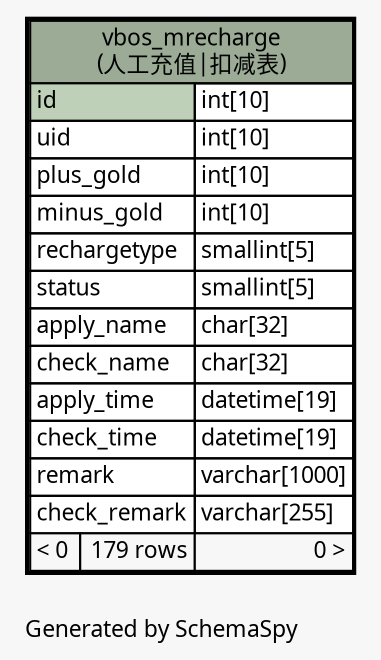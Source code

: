 // dot 2.26.0 on Linux 2.6.32-504.3.3.el6.x86_64
// SchemaSpy rev Unknown
digraph "oneDegreeRelationshipsDiagram" {
  graph [
    rankdir="RL"
    bgcolor="#f7f7f7"
    label="\nGenerated by SchemaSpy"
    labeljust="l"
    nodesep="0.18"
    ranksep="0.46"
    fontname="Microsoft YaHei"
    fontsize="11"
  ];
  node [
    fontname="Microsoft YaHei"
    fontsize="11"
    shape="plaintext"
  ];
  edge [
    arrowsize="0.8"
  ];
  "vbos_mrecharge" [
    label=<
    <TABLE BORDER="2" CELLBORDER="1" CELLSPACING="0" BGCOLOR="#ffffff">
      <TR><TD COLSPAN="3" BGCOLOR="#9bab96" ALIGN="CENTER">vbos_mrecharge<br/>(人工充值|扣减表)</TD></TR>
      <TR><TD PORT="id" COLSPAN="2" BGCOLOR="#bed1b8" ALIGN="LEFT">id</TD><TD PORT="id.type" ALIGN="LEFT">int[10]</TD></TR>
      <TR><TD PORT="uid" COLSPAN="2" ALIGN="LEFT">uid</TD><TD PORT="uid.type" ALIGN="LEFT">int[10]</TD></TR>
      <TR><TD PORT="plus_gold" COLSPAN="2" ALIGN="LEFT">plus_gold</TD><TD PORT="plus_gold.type" ALIGN="LEFT">int[10]</TD></TR>
      <TR><TD PORT="minus_gold" COLSPAN="2" ALIGN="LEFT">minus_gold</TD><TD PORT="minus_gold.type" ALIGN="LEFT">int[10]</TD></TR>
      <TR><TD PORT="rechargetype" COLSPAN="2" ALIGN="LEFT">rechargetype</TD><TD PORT="rechargetype.type" ALIGN="LEFT">smallint[5]</TD></TR>
      <TR><TD PORT="status" COLSPAN="2" ALIGN="LEFT">status</TD><TD PORT="status.type" ALIGN="LEFT">smallint[5]</TD></TR>
      <TR><TD PORT="apply_name" COLSPAN="2" ALIGN="LEFT">apply_name</TD><TD PORT="apply_name.type" ALIGN="LEFT">char[32]</TD></TR>
      <TR><TD PORT="check_name" COLSPAN="2" ALIGN="LEFT">check_name</TD><TD PORT="check_name.type" ALIGN="LEFT">char[32]</TD></TR>
      <TR><TD PORT="apply_time" COLSPAN="2" ALIGN="LEFT">apply_time</TD><TD PORT="apply_time.type" ALIGN="LEFT">datetime[19]</TD></TR>
      <TR><TD PORT="check_time" COLSPAN="2" ALIGN="LEFT">check_time</TD><TD PORT="check_time.type" ALIGN="LEFT">datetime[19]</TD></TR>
      <TR><TD PORT="remark" COLSPAN="2" ALIGN="LEFT">remark</TD><TD PORT="remark.type" ALIGN="LEFT">varchar[1000]</TD></TR>
      <TR><TD PORT="check_remark" COLSPAN="2" ALIGN="LEFT">check_remark</TD><TD PORT="check_remark.type" ALIGN="LEFT">varchar[255]</TD></TR>
      <TR><TD ALIGN="LEFT" BGCOLOR="#f7f7f7">&lt; 0</TD><TD ALIGN="RIGHT" BGCOLOR="#f7f7f7">179 rows</TD><TD ALIGN="RIGHT" BGCOLOR="#f7f7f7">0 &gt;</TD></TR>
    </TABLE>>
    URL="vbos_mrecharge.html"
    tooltip="vbos_mrecharge"
  ];
}

